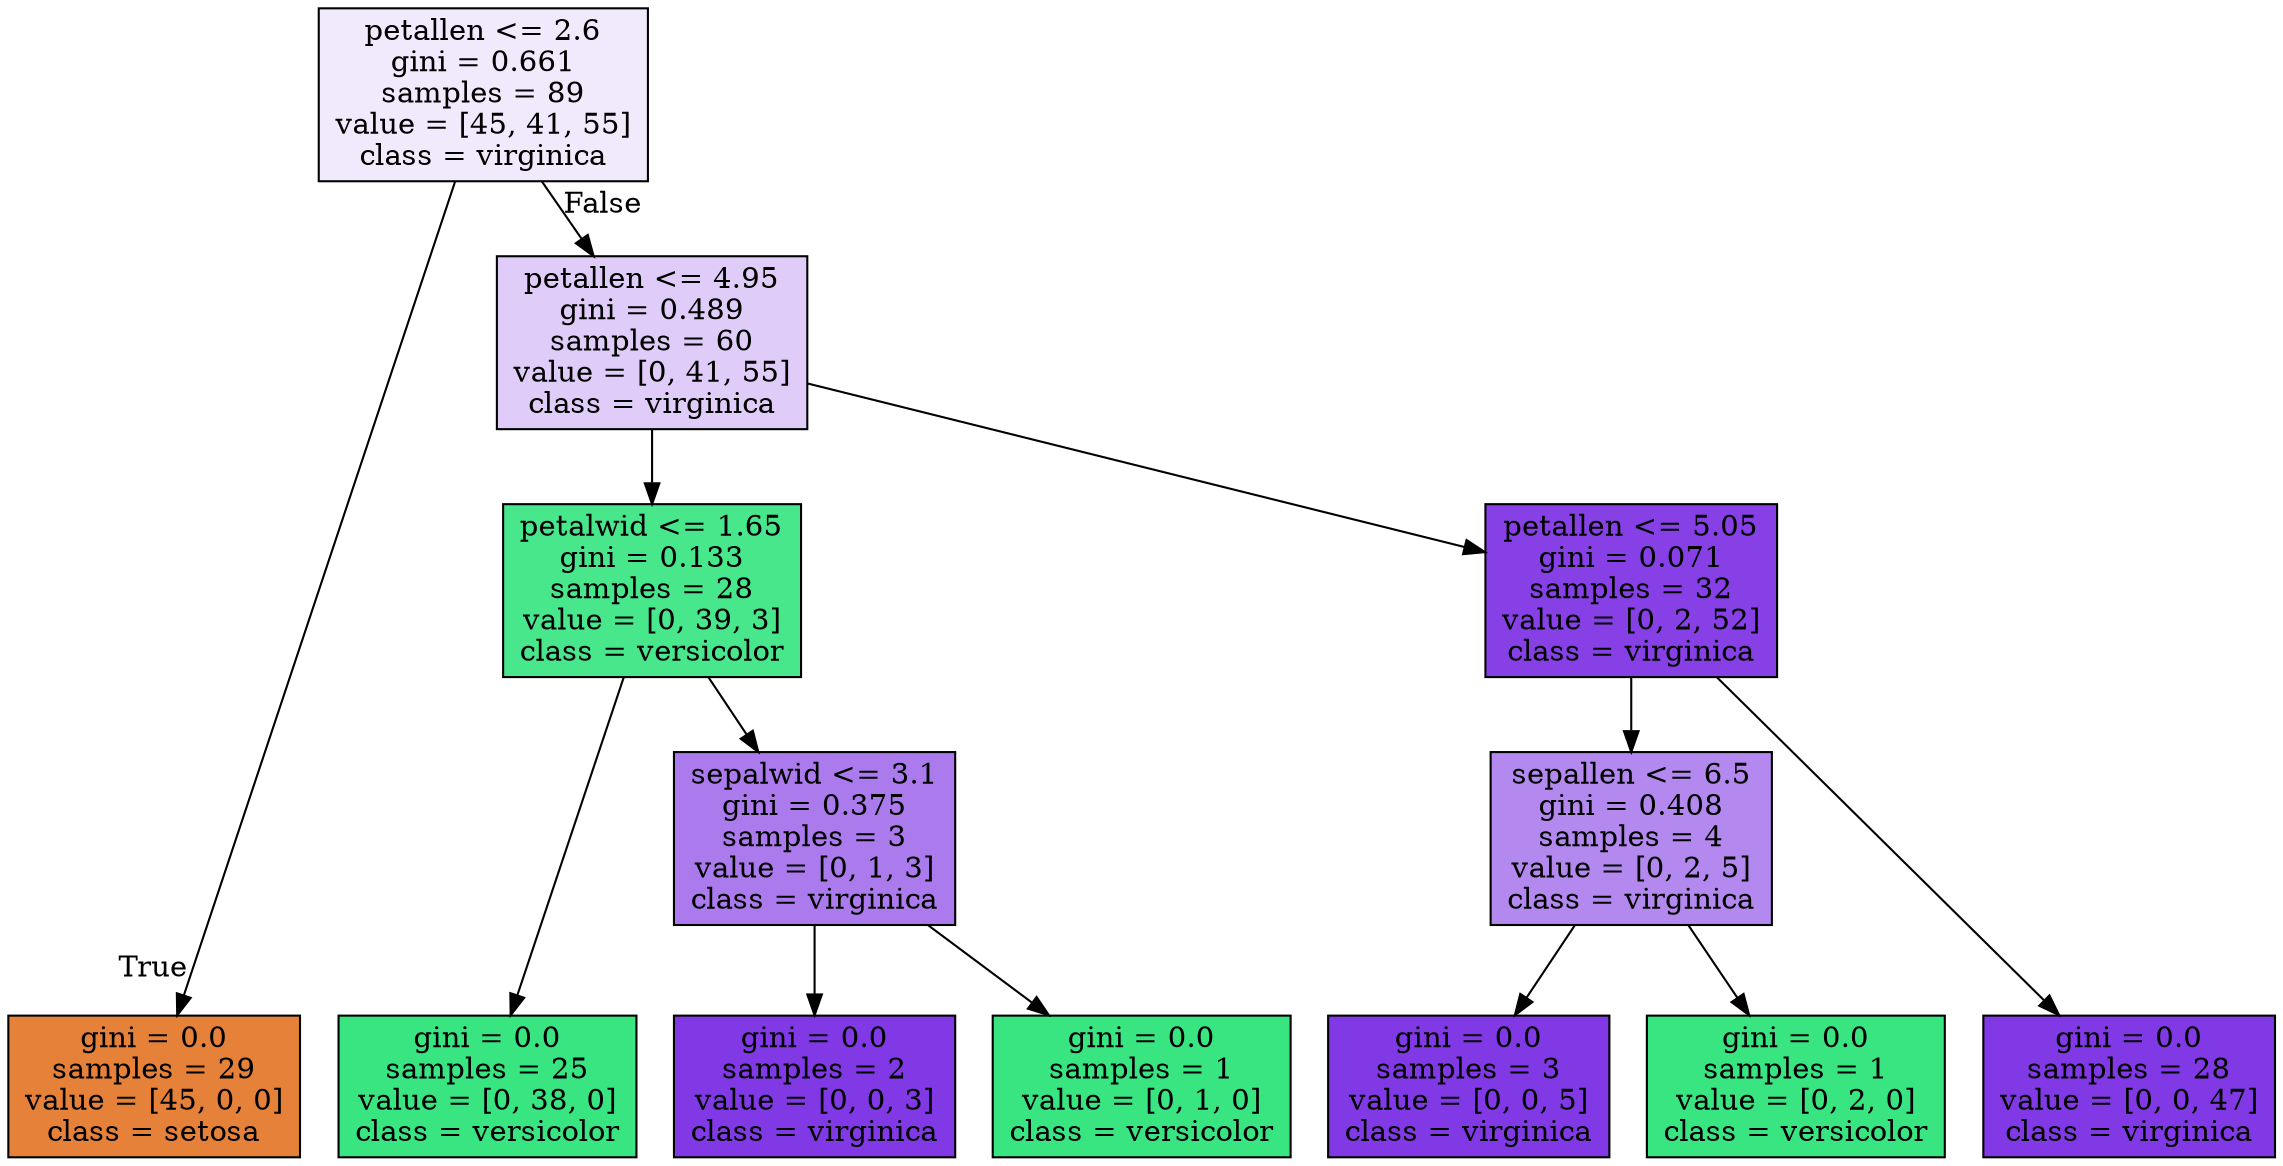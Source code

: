 digraph Tree {
node [shape=box, style="filled", color="black"] ;
graph [ranksep=equally, splines=polyline] ;
0 [label="petallen <= 2.6\ngini = 0.661\nsamples = 89\nvalue = [45, 41, 55]\nclass = virginica", fillcolor="#8139e51b"] ;
1 [label="gini = 0.0\nsamples = 29\nvalue = [45, 0, 0]\nclass = setosa", fillcolor="#e58139ff"] ;
0 -> 1 [labeldistance=2.5, labelangle=45, headlabel="True"] ;
2 [label="petallen <= 4.95\ngini = 0.489\nsamples = 60\nvalue = [0, 41, 55]\nclass = virginica", fillcolor="#8139e541"] ;
0 -> 2 [labeldistance=2.5, labelangle=-45, headlabel="False"] ;
3 [label="petalwid <= 1.65\ngini = 0.133\nsamples = 28\nvalue = [0, 39, 3]\nclass = versicolor", fillcolor="#39e581eb"] ;
2 -> 3 ;
4 [label="gini = 0.0\nsamples = 25\nvalue = [0, 38, 0]\nclass = versicolor", fillcolor="#39e581ff"] ;
3 -> 4 ;
5 [label="sepalwid <= 3.1\ngini = 0.375\nsamples = 3\nvalue = [0, 1, 3]\nclass = virginica", fillcolor="#8139e5aa"] ;
3 -> 5 ;
6 [label="gini = 0.0\nsamples = 2\nvalue = [0, 0, 3]\nclass = virginica", fillcolor="#8139e5ff"] ;
5 -> 6 ;
7 [label="gini = 0.0\nsamples = 1\nvalue = [0, 1, 0]\nclass = versicolor", fillcolor="#39e581ff"] ;
5 -> 7 ;
8 [label="petallen <= 5.05\ngini = 0.071\nsamples = 32\nvalue = [0, 2, 52]\nclass = virginica", fillcolor="#8139e5f5"] ;
2 -> 8 ;
9 [label="sepallen <= 6.5\ngini = 0.408\nsamples = 4\nvalue = [0, 2, 5]\nclass = virginica", fillcolor="#8139e599"] ;
8 -> 9 ;
10 [label="gini = 0.0\nsamples = 3\nvalue = [0, 0, 5]\nclass = virginica", fillcolor="#8139e5ff"] ;
9 -> 10 ;
11 [label="gini = 0.0\nsamples = 1\nvalue = [0, 2, 0]\nclass = versicolor", fillcolor="#39e581ff"] ;
9 -> 11 ;
12 [label="gini = 0.0\nsamples = 28\nvalue = [0, 0, 47]\nclass = virginica", fillcolor="#8139e5ff"] ;
8 -> 12 ;
{rank=same ; 0} ;
{rank=same ; 2} ;
{rank=same ; 3; 8} ;
{rank=same ; 5; 9} ;
{rank=same ; 1; 4; 6; 7; 10; 11; 12} ;
}